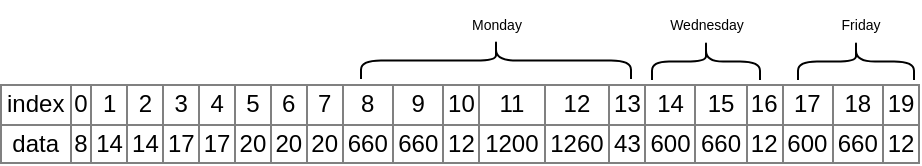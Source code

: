 <mxfile version="11.1.4" type="github"><diagram id="XWSEcnWM2mi0BAmEYK3g" name="Page-1"><mxGraphModel dx="773" dy="428" grid="1" gridSize="10" guides="1" tooltips="1" connect="1" arrows="1" fold="1" page="1" pageScale="1" pageWidth="1100" pageHeight="850" math="0" shadow="0"><root><mxCell id="0"/><mxCell id="1" parent="0"/><mxCell id="987Nx_RHt440izeTNxl4-6" value="&lt;table border=&quot;1&quot; width=&quot;100%&quot; style=&quot;width: 100% ; height: 100% ; border-collapse: collapse&quot;&gt;&lt;tbody&gt;&lt;tr&gt;&lt;td&gt;index&lt;/td&gt;&lt;td&gt;0&lt;/td&gt;&lt;td&gt;1&lt;/td&gt;&lt;td&gt;2&lt;/td&gt;&lt;td&gt;3&lt;/td&gt;&lt;td&gt;4&lt;/td&gt;&lt;td&gt;5&lt;/td&gt;&lt;td&gt;6&lt;/td&gt;&lt;td&gt;7&lt;/td&gt;&lt;td&gt;8&lt;/td&gt;&lt;td&gt;9&lt;/td&gt;&lt;td&gt;10&lt;/td&gt;&lt;td&gt;11&lt;/td&gt;&lt;td&gt;12&lt;/td&gt;&lt;td&gt;13&lt;/td&gt;&lt;td&gt;14&lt;/td&gt;&lt;td&gt;15&lt;/td&gt;&lt;td&gt;16&lt;/td&gt;&lt;td&gt;17&lt;/td&gt;&lt;td&gt;18&lt;/td&gt;&lt;td&gt;19&lt;/td&gt;&lt;/tr&gt;&lt;tr&gt;&lt;td&gt;data&lt;/td&gt;&lt;td&gt;8&lt;/td&gt;&lt;td&gt;14&lt;/td&gt;&lt;td&gt;14&lt;/td&gt;&lt;td&gt;17&lt;/td&gt;&lt;td&gt;17&lt;/td&gt;&lt;td&gt;20&lt;/td&gt;&lt;td&gt;20&lt;/td&gt;&lt;td&gt;20&lt;/td&gt;&lt;td&gt;660&lt;/td&gt;&lt;td&gt;660&lt;/td&gt;&lt;td&gt;12&lt;/td&gt;&lt;td&gt;1200&lt;/td&gt;&lt;td&gt;1260&lt;/td&gt;&lt;td&gt;43&lt;/td&gt;&lt;td&gt;600&lt;/td&gt;&lt;td&gt;660&lt;/td&gt;&lt;td&gt;12&lt;/td&gt;&lt;td&gt;600&lt;/td&gt;&lt;td&gt;660&lt;/td&gt;&lt;td&gt;12&lt;/td&gt;&lt;/tr&gt;&lt;/tbody&gt;&lt;/table&gt;" style="text;html=1;strokeColor=none;fillColor=none;overflow=fill;align=center;" vertex="1" parent="1"><mxGeometry x="400" y="301" width="460" height="40" as="geometry"/></mxCell><mxCell id="987Nx_RHt440izeTNxl4-15" value="&lt;font style=&quot;font-size: 7px&quot;&gt;Monday&lt;/font&gt;" style="text;html=1;resizable=0;points=[];autosize=1;align=center;verticalAlign=top;spacingTop=-4;" vertex="1" parent="1"><mxGeometry x="628" y="259.5" width="40" height="20" as="geometry"/></mxCell><mxCell id="987Nx_RHt440izeTNxl4-19" value="&lt;font style=&quot;font-size: 7px&quot;&gt;Wednesday&lt;/font&gt;" style="text;html=1;resizable=0;points=[];autosize=1;align=center;verticalAlign=top;spacingTop=-4;" vertex="1" parent="1"><mxGeometry x="728" y="260" width="50" height="20" as="geometry"/></mxCell><mxCell id="987Nx_RHt440izeTNxl4-24" value="&lt;font style=&quot;font-size: 7px&quot;&gt;Friday&lt;/font&gt;" style="text;html=1;resizable=0;points=[];autosize=1;align=center;verticalAlign=top;spacingTop=-4;" vertex="1" parent="1"><mxGeometry x="815" y="260" width="30" height="20" as="geometry"/></mxCell><mxCell id="987Nx_RHt440izeTNxl4-31" value="" style="shape=curlyBracket;whiteSpace=wrap;html=1;rounded=1;rotation=90;size=0.54;" vertex="1" parent="1"><mxGeometry x="638" y="221" width="20" height="135" as="geometry"/></mxCell><mxCell id="987Nx_RHt440izeTNxl4-35" value="" style="shape=curlyBracket;whiteSpace=wrap;html=1;rounded=1;rotation=90;size=0.54;" vertex="1" parent="1"><mxGeometry x="743" y="262" width="20" height="54" as="geometry"/></mxCell><mxCell id="987Nx_RHt440izeTNxl4-36" value="" style="shape=curlyBracket;whiteSpace=wrap;html=1;rounded=1;rotation=90;size=0.54;" vertex="1" parent="1"><mxGeometry x="818" y="260" width="20" height="58" as="geometry"/></mxCell></root></mxGraphModel></diagram></mxfile>